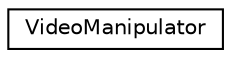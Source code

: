 digraph "Graphical Class Hierarchy"
{
 // LATEX_PDF_SIZE
  edge [fontname="Helvetica",fontsize="10",labelfontname="Helvetica",labelfontsize="10"];
  node [fontname="Helvetica",fontsize="10",shape=record];
  rankdir="LR";
  Node0 [label="VideoManipulator",height=0.2,width=0.4,color="black", fillcolor="white", style="filled",URL="$classVideoManipulator.html",tooltip=" "];
}
